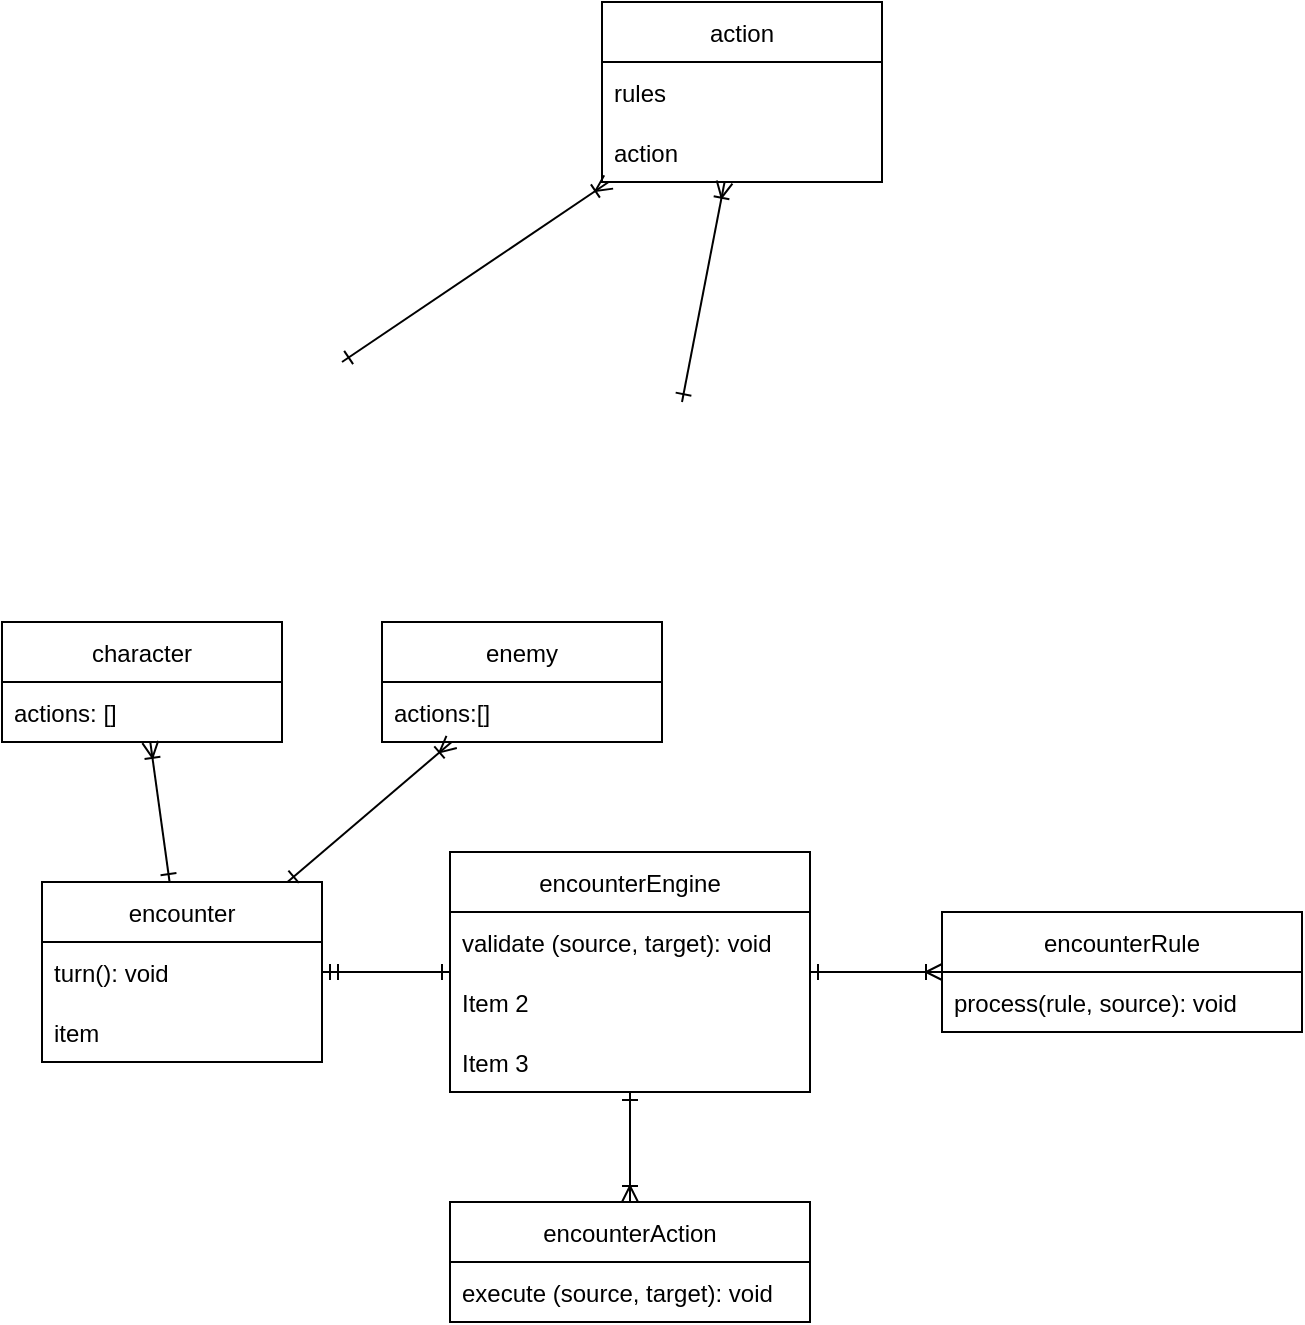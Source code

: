 <mxfile version="20.4.0" type="device"><diagram id="BvqtCIt3JMGFiz_WEShH" name="Page-1"><mxGraphModel dx="1756" dy="2187" grid="1" gridSize="10" guides="1" tooltips="1" connect="1" arrows="1" fold="1" page="1" pageScale="1" pageWidth="827" pageHeight="1169" math="0" shadow="0"><root><mxCell id="0"/><mxCell id="1" parent="0"/><mxCell id="wEeCr9VLT4QLzHRbJD70-1" value="encounterRule" style="swimlane;fontStyle=0;childLayout=stackLayout;horizontal=1;startSize=30;horizontalStack=0;resizeParent=1;resizeParentMax=0;resizeLast=0;collapsible=1;marginBottom=0;" parent="1" vertex="1"><mxGeometry x="480" y="105" width="180" height="60" as="geometry"/></mxCell><mxCell id="wEeCr9VLT4QLzHRbJD70-2" value="process(rule, source): void" style="text;strokeColor=none;fillColor=none;align=left;verticalAlign=middle;spacingLeft=4;spacingRight=4;overflow=hidden;points=[[0,0.5],[1,0.5]];portConstraint=eastwest;rotatable=0;" parent="wEeCr9VLT4QLzHRbJD70-1" vertex="1"><mxGeometry y="30" width="180" height="30" as="geometry"/></mxCell><mxCell id="wEeCr9VLT4QLzHRbJD70-9" value="encounterEngine" style="swimlane;fontStyle=0;childLayout=stackLayout;horizontal=1;startSize=30;horizontalStack=0;resizeParent=1;resizeParentMax=0;resizeLast=0;collapsible=1;marginBottom=0;" parent="1" vertex="1"><mxGeometry x="234" y="75" width="180" height="120" as="geometry"/></mxCell><mxCell id="wEeCr9VLT4QLzHRbJD70-10" value="validate (source, target): void" style="text;strokeColor=none;fillColor=none;align=left;verticalAlign=middle;spacingLeft=4;spacingRight=4;overflow=hidden;points=[[0,0.5],[1,0.5]];portConstraint=eastwest;rotatable=0;" parent="wEeCr9VLT4QLzHRbJD70-9" vertex="1"><mxGeometry y="30" width="180" height="30" as="geometry"/></mxCell><mxCell id="wEeCr9VLT4QLzHRbJD70-11" value="Item 2" style="text;strokeColor=none;fillColor=none;align=left;verticalAlign=middle;spacingLeft=4;spacingRight=4;overflow=hidden;points=[[0,0.5],[1,0.5]];portConstraint=eastwest;rotatable=0;" parent="wEeCr9VLT4QLzHRbJD70-9" vertex="1"><mxGeometry y="60" width="180" height="30" as="geometry"/></mxCell><mxCell id="wEeCr9VLT4QLzHRbJD70-12" value="Item 3" style="text;strokeColor=none;fillColor=none;align=left;verticalAlign=middle;spacingLeft=4;spacingRight=4;overflow=hidden;points=[[0,0.5],[1,0.5]];portConstraint=eastwest;rotatable=0;" parent="wEeCr9VLT4QLzHRbJD70-9" vertex="1"><mxGeometry y="90" width="180" height="30" as="geometry"/></mxCell><mxCell id="wEeCr9VLT4QLzHRbJD70-13" value="encounterAction" style="swimlane;fontStyle=0;childLayout=stackLayout;horizontal=1;startSize=30;horizontalStack=0;resizeParent=1;resizeParentMax=0;resizeLast=0;collapsible=1;marginBottom=0;" parent="1" vertex="1"><mxGeometry x="234" y="250" width="180" height="60" as="geometry"/></mxCell><mxCell id="wEeCr9VLT4QLzHRbJD70-14" value="execute (source, target): void" style="text;strokeColor=none;fillColor=none;align=left;verticalAlign=middle;spacingLeft=4;spacingRight=4;overflow=hidden;points=[[0,0.5],[1,0.5]];portConstraint=eastwest;rotatable=0;" parent="wEeCr9VLT4QLzHRbJD70-13" vertex="1"><mxGeometry y="30" width="180" height="30" as="geometry"/></mxCell><mxCell id="wEeCr9VLT4QLzHRbJD70-17" value="encounter" style="swimlane;fontStyle=0;childLayout=stackLayout;horizontal=1;startSize=30;horizontalStack=0;resizeParent=1;resizeParentMax=0;resizeLast=0;collapsible=1;marginBottom=0;" parent="1" vertex="1"><mxGeometry x="30" y="90" width="140" height="90" as="geometry"/></mxCell><mxCell id="wEeCr9VLT4QLzHRbJD70-18" value="turn(): void" style="text;strokeColor=none;fillColor=none;align=left;verticalAlign=middle;spacingLeft=4;spacingRight=4;overflow=hidden;points=[[0,0.5],[1,0.5]];portConstraint=eastwest;rotatable=0;" parent="wEeCr9VLT4QLzHRbJD70-17" vertex="1"><mxGeometry y="30" width="140" height="30" as="geometry"/></mxCell><mxCell id="wEeCr9VLT4QLzHRbJD70-19" value="item" style="text;strokeColor=none;fillColor=none;align=left;verticalAlign=middle;spacingLeft=4;spacingRight=4;overflow=hidden;points=[[0,0.5],[1,0.5]];portConstraint=eastwest;rotatable=0;" parent="wEeCr9VLT4QLzHRbJD70-17" vertex="1"><mxGeometry y="60" width="140" height="30" as="geometry"/></mxCell><mxCell id="wEeCr9VLT4QLzHRbJD70-21" value="character" style="swimlane;fontStyle=0;childLayout=stackLayout;horizontal=1;startSize=30;horizontalStack=0;resizeParent=1;resizeParentMax=0;resizeLast=0;collapsible=1;marginBottom=0;" parent="1" vertex="1"><mxGeometry x="10" y="-40" width="140" height="60" as="geometry"/></mxCell><mxCell id="wEeCr9VLT4QLzHRbJD70-22" value="actions: []" style="text;strokeColor=none;fillColor=none;align=left;verticalAlign=middle;spacingLeft=4;spacingRight=4;overflow=hidden;points=[[0,0.5],[1,0.5]];portConstraint=eastwest;rotatable=0;" parent="wEeCr9VLT4QLzHRbJD70-21" vertex="1"><mxGeometry y="30" width="140" height="30" as="geometry"/></mxCell><mxCell id="wEeCr9VLT4QLzHRbJD70-26" value="" style="endArrow=ERone;html=1;rounded=0;startArrow=ERmandOne;startFill=0;endFill=0;" parent="1" source="wEeCr9VLT4QLzHRbJD70-17" target="wEeCr9VLT4QLzHRbJD70-9" edge="1"><mxGeometry width="50" height="50" relative="1" as="geometry"><mxPoint x="470" y="-110" as="sourcePoint"/><mxPoint x="330" y="30" as="targetPoint"/></mxGeometry></mxCell><mxCell id="wEeCr9VLT4QLzHRbJD70-27" value="" style="endArrow=ERone;html=1;rounded=0;startArrow=ERoneToMany;startFill=0;endFill=0;" parent="1" source="wEeCr9VLT4QLzHRbJD70-37" edge="1"><mxGeometry width="50" height="50" relative="1" as="geometry"><mxPoint x="710" y="-100" as="sourcePoint"/><mxPoint x="350" y="-150" as="targetPoint"/></mxGeometry></mxCell><mxCell id="wEeCr9VLT4QLzHRbJD70-28" value="" style="endArrow=ERone;html=1;rounded=0;startArrow=ERoneToMany;startFill=0;endFill=0;" parent="1" source="wEeCr9VLT4QLzHRbJD70-21" target="wEeCr9VLT4QLzHRbJD70-17" edge="1"><mxGeometry width="50" height="50" relative="1" as="geometry"><mxPoint x="690" y="-90" as="sourcePoint"/><mxPoint x="690" y="10" as="targetPoint"/></mxGeometry></mxCell><mxCell id="wEeCr9VLT4QLzHRbJD70-29" value="enemy" style="swimlane;fontStyle=0;childLayout=stackLayout;horizontal=1;startSize=30;horizontalStack=0;resizeParent=1;resizeParentMax=0;resizeLast=0;collapsible=1;marginBottom=0;" parent="1" vertex="1"><mxGeometry x="200" y="-40" width="140" height="60" as="geometry"/></mxCell><mxCell id="wEeCr9VLT4QLzHRbJD70-30" value="actions:[]" style="text;strokeColor=none;fillColor=none;align=left;verticalAlign=middle;spacingLeft=4;spacingRight=4;overflow=hidden;points=[[0,0.5],[1,0.5]];portConstraint=eastwest;rotatable=0;" parent="wEeCr9VLT4QLzHRbJD70-29" vertex="1"><mxGeometry y="30" width="140" height="30" as="geometry"/></mxCell><mxCell id="wEeCr9VLT4QLzHRbJD70-33" value="" style="endArrow=ERone;html=1;rounded=0;startArrow=ERoneToMany;startFill=0;endFill=0;" parent="1" source="wEeCr9VLT4QLzHRbJD70-29" target="wEeCr9VLT4QLzHRbJD70-17" edge="1"><mxGeometry width="50" height="50" relative="1" as="geometry"><mxPoint x="570" y="-100" as="sourcePoint"/><mxPoint x="570" as="targetPoint"/></mxGeometry></mxCell><mxCell id="wEeCr9VLT4QLzHRbJD70-35" value="" style="endArrow=ERone;html=1;rounded=0;startArrow=ERoneToMany;startFill=0;endFill=0;" parent="1" source="wEeCr9VLT4QLzHRbJD70-1" target="wEeCr9VLT4QLzHRbJD70-9" edge="1"><mxGeometry width="50" height="50" relative="1" as="geometry"><mxPoint x="570" y="-100" as="sourcePoint"/><mxPoint x="570" as="targetPoint"/></mxGeometry></mxCell><mxCell id="wEeCr9VLT4QLzHRbJD70-36" value="" style="endArrow=ERone;html=1;rounded=0;startArrow=ERoneToMany;startFill=0;endFill=0;" parent="1" source="wEeCr9VLT4QLzHRbJD70-13" target="wEeCr9VLT4QLzHRbJD70-9" edge="1"><mxGeometry width="50" height="50" relative="1" as="geometry"><mxPoint x="570" y="-100" as="sourcePoint"/><mxPoint x="570" as="targetPoint"/></mxGeometry></mxCell><mxCell id="wEeCr9VLT4QLzHRbJD70-37" value="action" style="swimlane;fontStyle=0;childLayout=stackLayout;horizontal=1;startSize=30;horizontalStack=0;resizeParent=1;resizeParentMax=0;resizeLast=0;collapsible=1;marginBottom=0;" parent="1" vertex="1"><mxGeometry x="310" y="-350" width="140" height="90" as="geometry"/></mxCell><mxCell id="wEeCr9VLT4QLzHRbJD70-38" value="rules" style="text;strokeColor=none;fillColor=none;align=left;verticalAlign=middle;spacingLeft=4;spacingRight=4;overflow=hidden;points=[[0,0.5],[1,0.5]];portConstraint=eastwest;rotatable=0;" parent="wEeCr9VLT4QLzHRbJD70-37" vertex="1"><mxGeometry y="30" width="140" height="30" as="geometry"/></mxCell><mxCell id="wEeCr9VLT4QLzHRbJD70-39" value="action" style="text;strokeColor=none;fillColor=none;align=left;verticalAlign=middle;spacingLeft=4;spacingRight=4;overflow=hidden;points=[[0,0.5],[1,0.5]];portConstraint=eastwest;rotatable=0;" parent="wEeCr9VLT4QLzHRbJD70-37" vertex="1"><mxGeometry y="60" width="140" height="30" as="geometry"/></mxCell><mxCell id="wEeCr9VLT4QLzHRbJD70-41" value="" style="endArrow=ERone;html=1;rounded=0;startArrow=ERoneToMany;startFill=0;endFill=0;" parent="1" source="wEeCr9VLT4QLzHRbJD70-37" edge="1"><mxGeometry width="50" height="50" relative="1" as="geometry"><mxPoint x="720" y="-90" as="sourcePoint"/><mxPoint x="180" y="-170" as="targetPoint"/></mxGeometry></mxCell></root></mxGraphModel></diagram></mxfile>